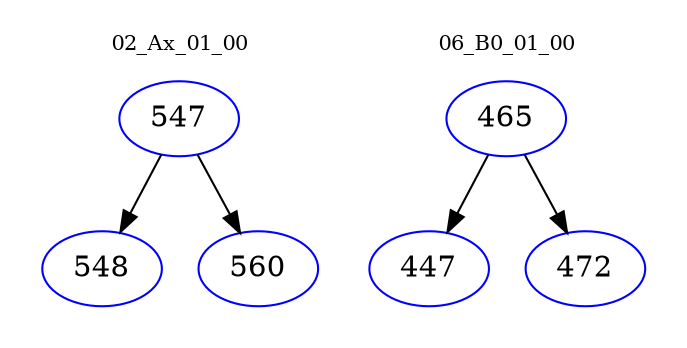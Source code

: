 digraph{
subgraph cluster_0 {
color = white
label = "02_Ax_01_00";
fontsize=10;
T0_547 [label="547", color="blue"]
T0_547 -> T0_548 [color="black"]
T0_548 [label="548", color="blue"]
T0_547 -> T0_560 [color="black"]
T0_560 [label="560", color="blue"]
}
subgraph cluster_1 {
color = white
label = "06_B0_01_00";
fontsize=10;
T1_465 [label="465", color="blue"]
T1_465 -> T1_447 [color="black"]
T1_447 [label="447", color="blue"]
T1_465 -> T1_472 [color="black"]
T1_472 [label="472", color="blue"]
}
}
